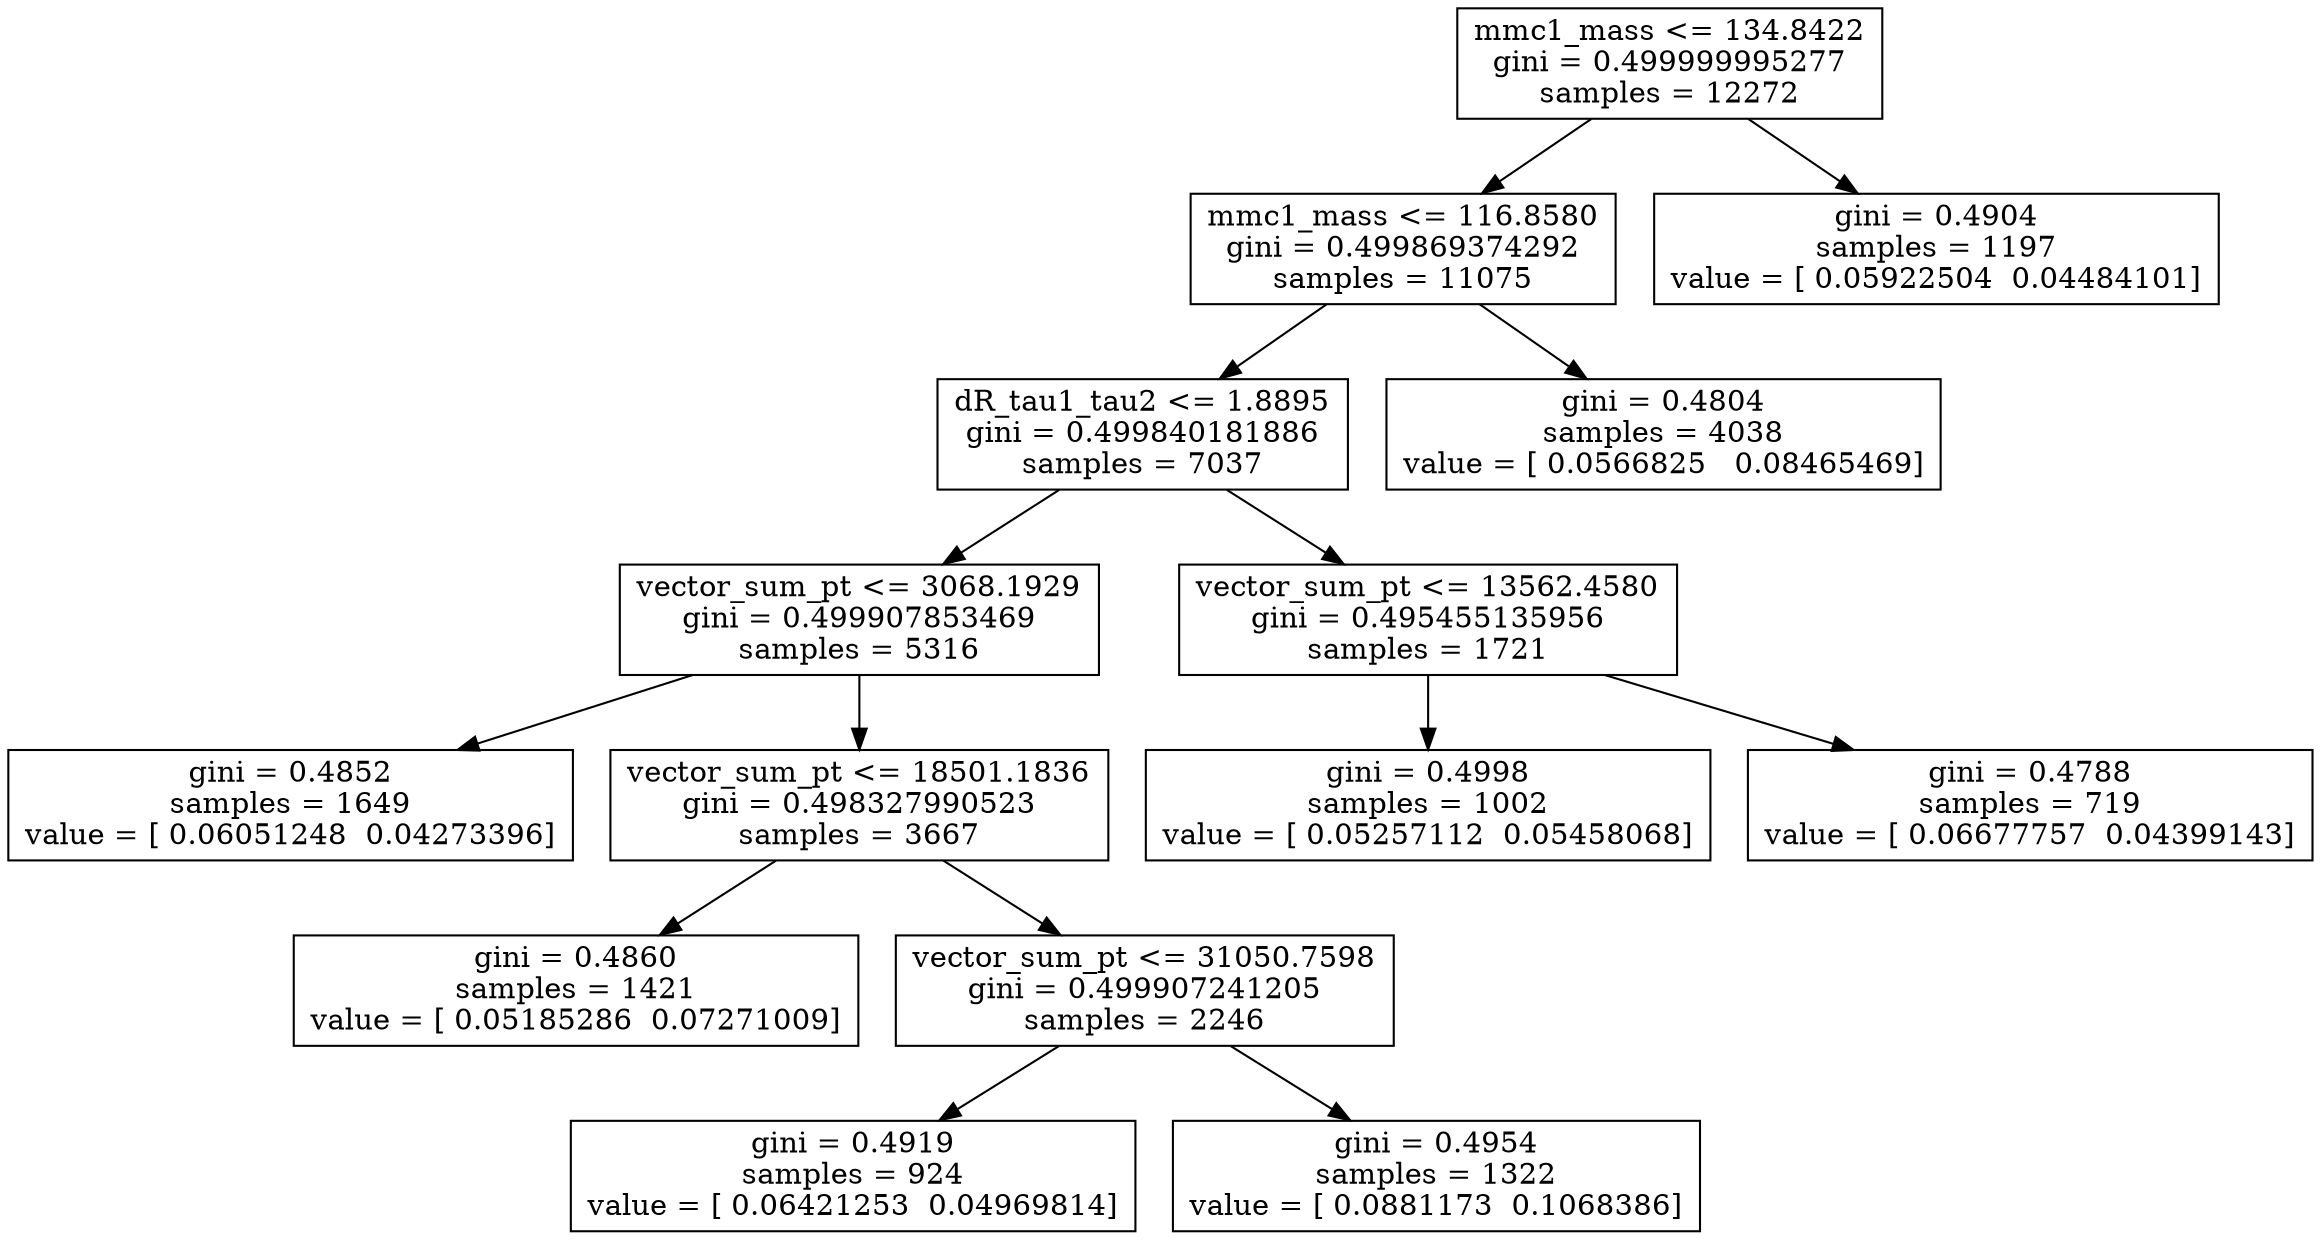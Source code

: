 digraph Tree {
0 [label="mmc1_mass <= 134.8422\ngini = 0.499999995277\nsamples = 12272", shape="box"] ;
1 [label="mmc1_mass <= 116.8580\ngini = 0.499869374292\nsamples = 11075", shape="box"] ;
0 -> 1 ;
2 [label="dR_tau1_tau2 <= 1.8895\ngini = 0.499840181886\nsamples = 7037", shape="box"] ;
1 -> 2 ;
3 [label="vector_sum_pt <= 3068.1929\ngini = 0.499907853469\nsamples = 5316", shape="box"] ;
2 -> 3 ;
4 [label="gini = 0.4852\nsamples = 1649\nvalue = [ 0.06051248  0.04273396]", shape="box"] ;
3 -> 4 ;
5 [label="vector_sum_pt <= 18501.1836\ngini = 0.498327990523\nsamples = 3667", shape="box"] ;
3 -> 5 ;
6 [label="gini = 0.4860\nsamples = 1421\nvalue = [ 0.05185286  0.07271009]", shape="box"] ;
5 -> 6 ;
7 [label="vector_sum_pt <= 31050.7598\ngini = 0.499907241205\nsamples = 2246", shape="box"] ;
5 -> 7 ;
8 [label="gini = 0.4919\nsamples = 924\nvalue = [ 0.06421253  0.04969814]", shape="box"] ;
7 -> 8 ;
9 [label="gini = 0.4954\nsamples = 1322\nvalue = [ 0.0881173  0.1068386]", shape="box"] ;
7 -> 9 ;
10 [label="vector_sum_pt <= 13562.4580\ngini = 0.495455135956\nsamples = 1721", shape="box"] ;
2 -> 10 ;
11 [label="gini = 0.4998\nsamples = 1002\nvalue = [ 0.05257112  0.05458068]", shape="box"] ;
10 -> 11 ;
12 [label="gini = 0.4788\nsamples = 719\nvalue = [ 0.06677757  0.04399143]", shape="box"] ;
10 -> 12 ;
13 [label="gini = 0.4804\nsamples = 4038\nvalue = [ 0.0566825   0.08465469]", shape="box"] ;
1 -> 13 ;
14 [label="gini = 0.4904\nsamples = 1197\nvalue = [ 0.05922504  0.04484101]", shape="box"] ;
0 -> 14 ;
}